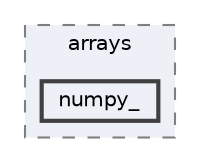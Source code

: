digraph "env/lib/python3.12/site-packages/pandas/tests/arrays/numpy_"
{
 // LATEX_PDF_SIZE
  bgcolor="transparent";
  edge [fontname=Helvetica,fontsize=10,labelfontname=Helvetica,labelfontsize=10];
  node [fontname=Helvetica,fontsize=10,shape=box,height=0.2,width=0.4];
  compound=true
  subgraph clusterdir_cd4b403729bf3e741489fef5e4ef3dfc {
    graph [ bgcolor="#edf0f7", pencolor="grey50", label="arrays", fontname=Helvetica,fontsize=10 style="filled,dashed", URL="dir_cd4b403729bf3e741489fef5e4ef3dfc.html",tooltip=""]
  dir_09e010bf2a4aebb1fda42948e5eb832c [label="numpy_", fillcolor="#edf0f7", color="grey25", style="filled,bold", URL="dir_09e010bf2a4aebb1fda42948e5eb832c.html",tooltip=""];
  }
}
